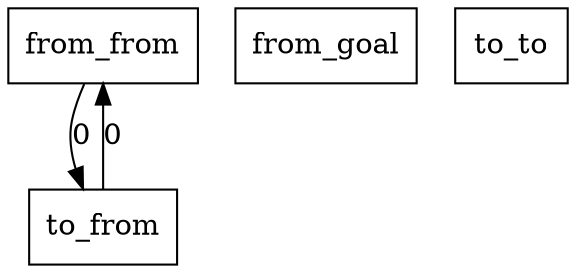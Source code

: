 digraph {
    graph [rankdir=TB
          ,bgcolor=transparent];
    node [shape=box
         ,fillcolor=white
         ,style=filled];
    0 [label=<from_from>];
    1 [label=<from_goal>];
    2 [label=<to_from>];
    3 [label=<to_to>];
    0 -> 2 [label=0];
    2 -> 0 [label=0];
}
